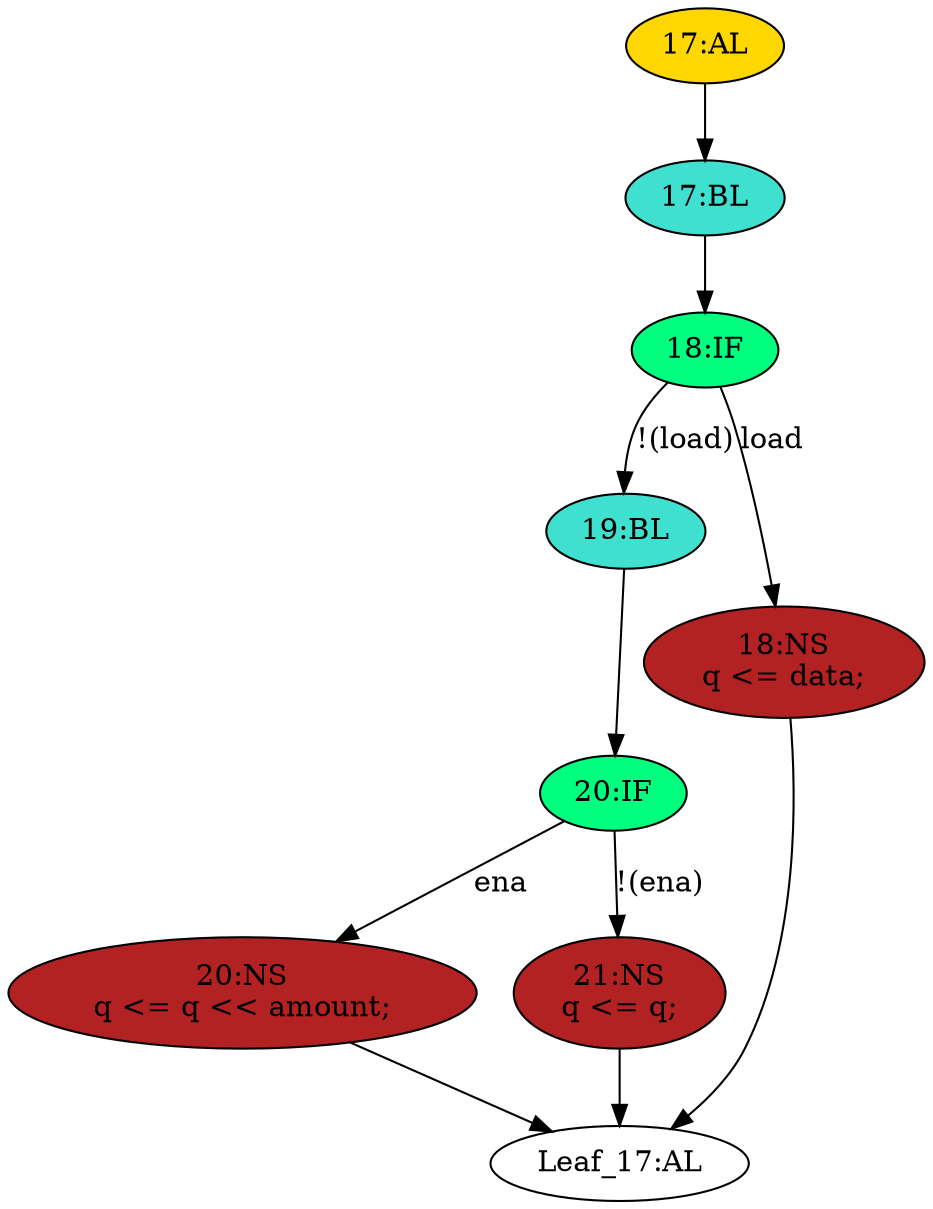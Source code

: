 strict digraph "" {
	node [label="\N"];
	"17:AL"	[ast="<pyverilog.vparser.ast.Always object at 0x7f91a1958350>",
		clk_sens=True,
		fillcolor=gold,
		label="17:AL",
		sens="['clk']",
		statements="[]",
		style=filled,
		typ=Always,
		use_var="['load', 'ena', 'amount', 'data', 'q']"];
	"17:BL"	[ast="<pyverilog.vparser.ast.Block object at 0x7f91a1958510>",
		fillcolor=turquoise,
		label="17:BL",
		statements="[]",
		style=filled,
		typ=Block];
	"17:AL" -> "17:BL"	[cond="[]",
		lineno=None];
	"19:BL"	[ast="<pyverilog.vparser.ast.Block object at 0x7f91a19585d0>",
		fillcolor=turquoise,
		label="19:BL",
		statements="[]",
		style=filled,
		typ=Block];
	"20:IF"	[ast="<pyverilog.vparser.ast.IfStatement object at 0x7f91a1958610>",
		fillcolor=springgreen,
		label="20:IF",
		statements="[]",
		style=filled,
		typ=IfStatement];
	"19:BL" -> "20:IF"	[cond="[]",
		lineno=None];
	"18:IF"	[ast="<pyverilog.vparser.ast.IfStatement object at 0x7f91a1958550>",
		fillcolor=springgreen,
		label="18:IF",
		statements="[]",
		style=filled,
		typ=IfStatement];
	"17:BL" -> "18:IF"	[cond="[]",
		lineno=None];
	"18:NS"	[ast="<pyverilog.vparser.ast.NonblockingSubstitution object at 0x7f91a1958a10>",
		fillcolor=firebrick,
		label="18:NS
q <= data;",
		statements="[<pyverilog.vparser.ast.NonblockingSubstitution object at 0x7f91a1958a10>]",
		style=filled,
		typ=NonblockingSubstitution];
	"Leaf_17:AL"	[def_var="['q']",
		label="Leaf_17:AL"];
	"18:NS" -> "Leaf_17:AL"	[cond="[]",
		lineno=None];
	"20:NS"	[ast="<pyverilog.vparser.ast.NonblockingSubstitution object at 0x7f91a1958810>",
		fillcolor=firebrick,
		label="20:NS
q <= q << amount;",
		statements="[<pyverilog.vparser.ast.NonblockingSubstitution object at 0x7f91a1958810>]",
		style=filled,
		typ=NonblockingSubstitution];
	"20:IF" -> "20:NS"	[cond="['ena']",
		label=ena,
		lineno=20];
	"21:NS"	[ast="<pyverilog.vparser.ast.NonblockingSubstitution object at 0x7f91a1958650>",
		fillcolor=firebrick,
		label="21:NS
q <= q;",
		statements="[<pyverilog.vparser.ast.NonblockingSubstitution object at 0x7f91a1958650>]",
		style=filled,
		typ=NonblockingSubstitution];
	"20:IF" -> "21:NS"	[cond="['ena']",
		label="!(ena)",
		lineno=20];
	"20:NS" -> "Leaf_17:AL"	[cond="[]",
		lineno=None];
	"18:IF" -> "19:BL"	[cond="['load']",
		label="!(load)",
		lineno=18];
	"18:IF" -> "18:NS"	[cond="['load']",
		label=load,
		lineno=18];
	"21:NS" -> "Leaf_17:AL"	[cond="[]",
		lineno=None];
}

